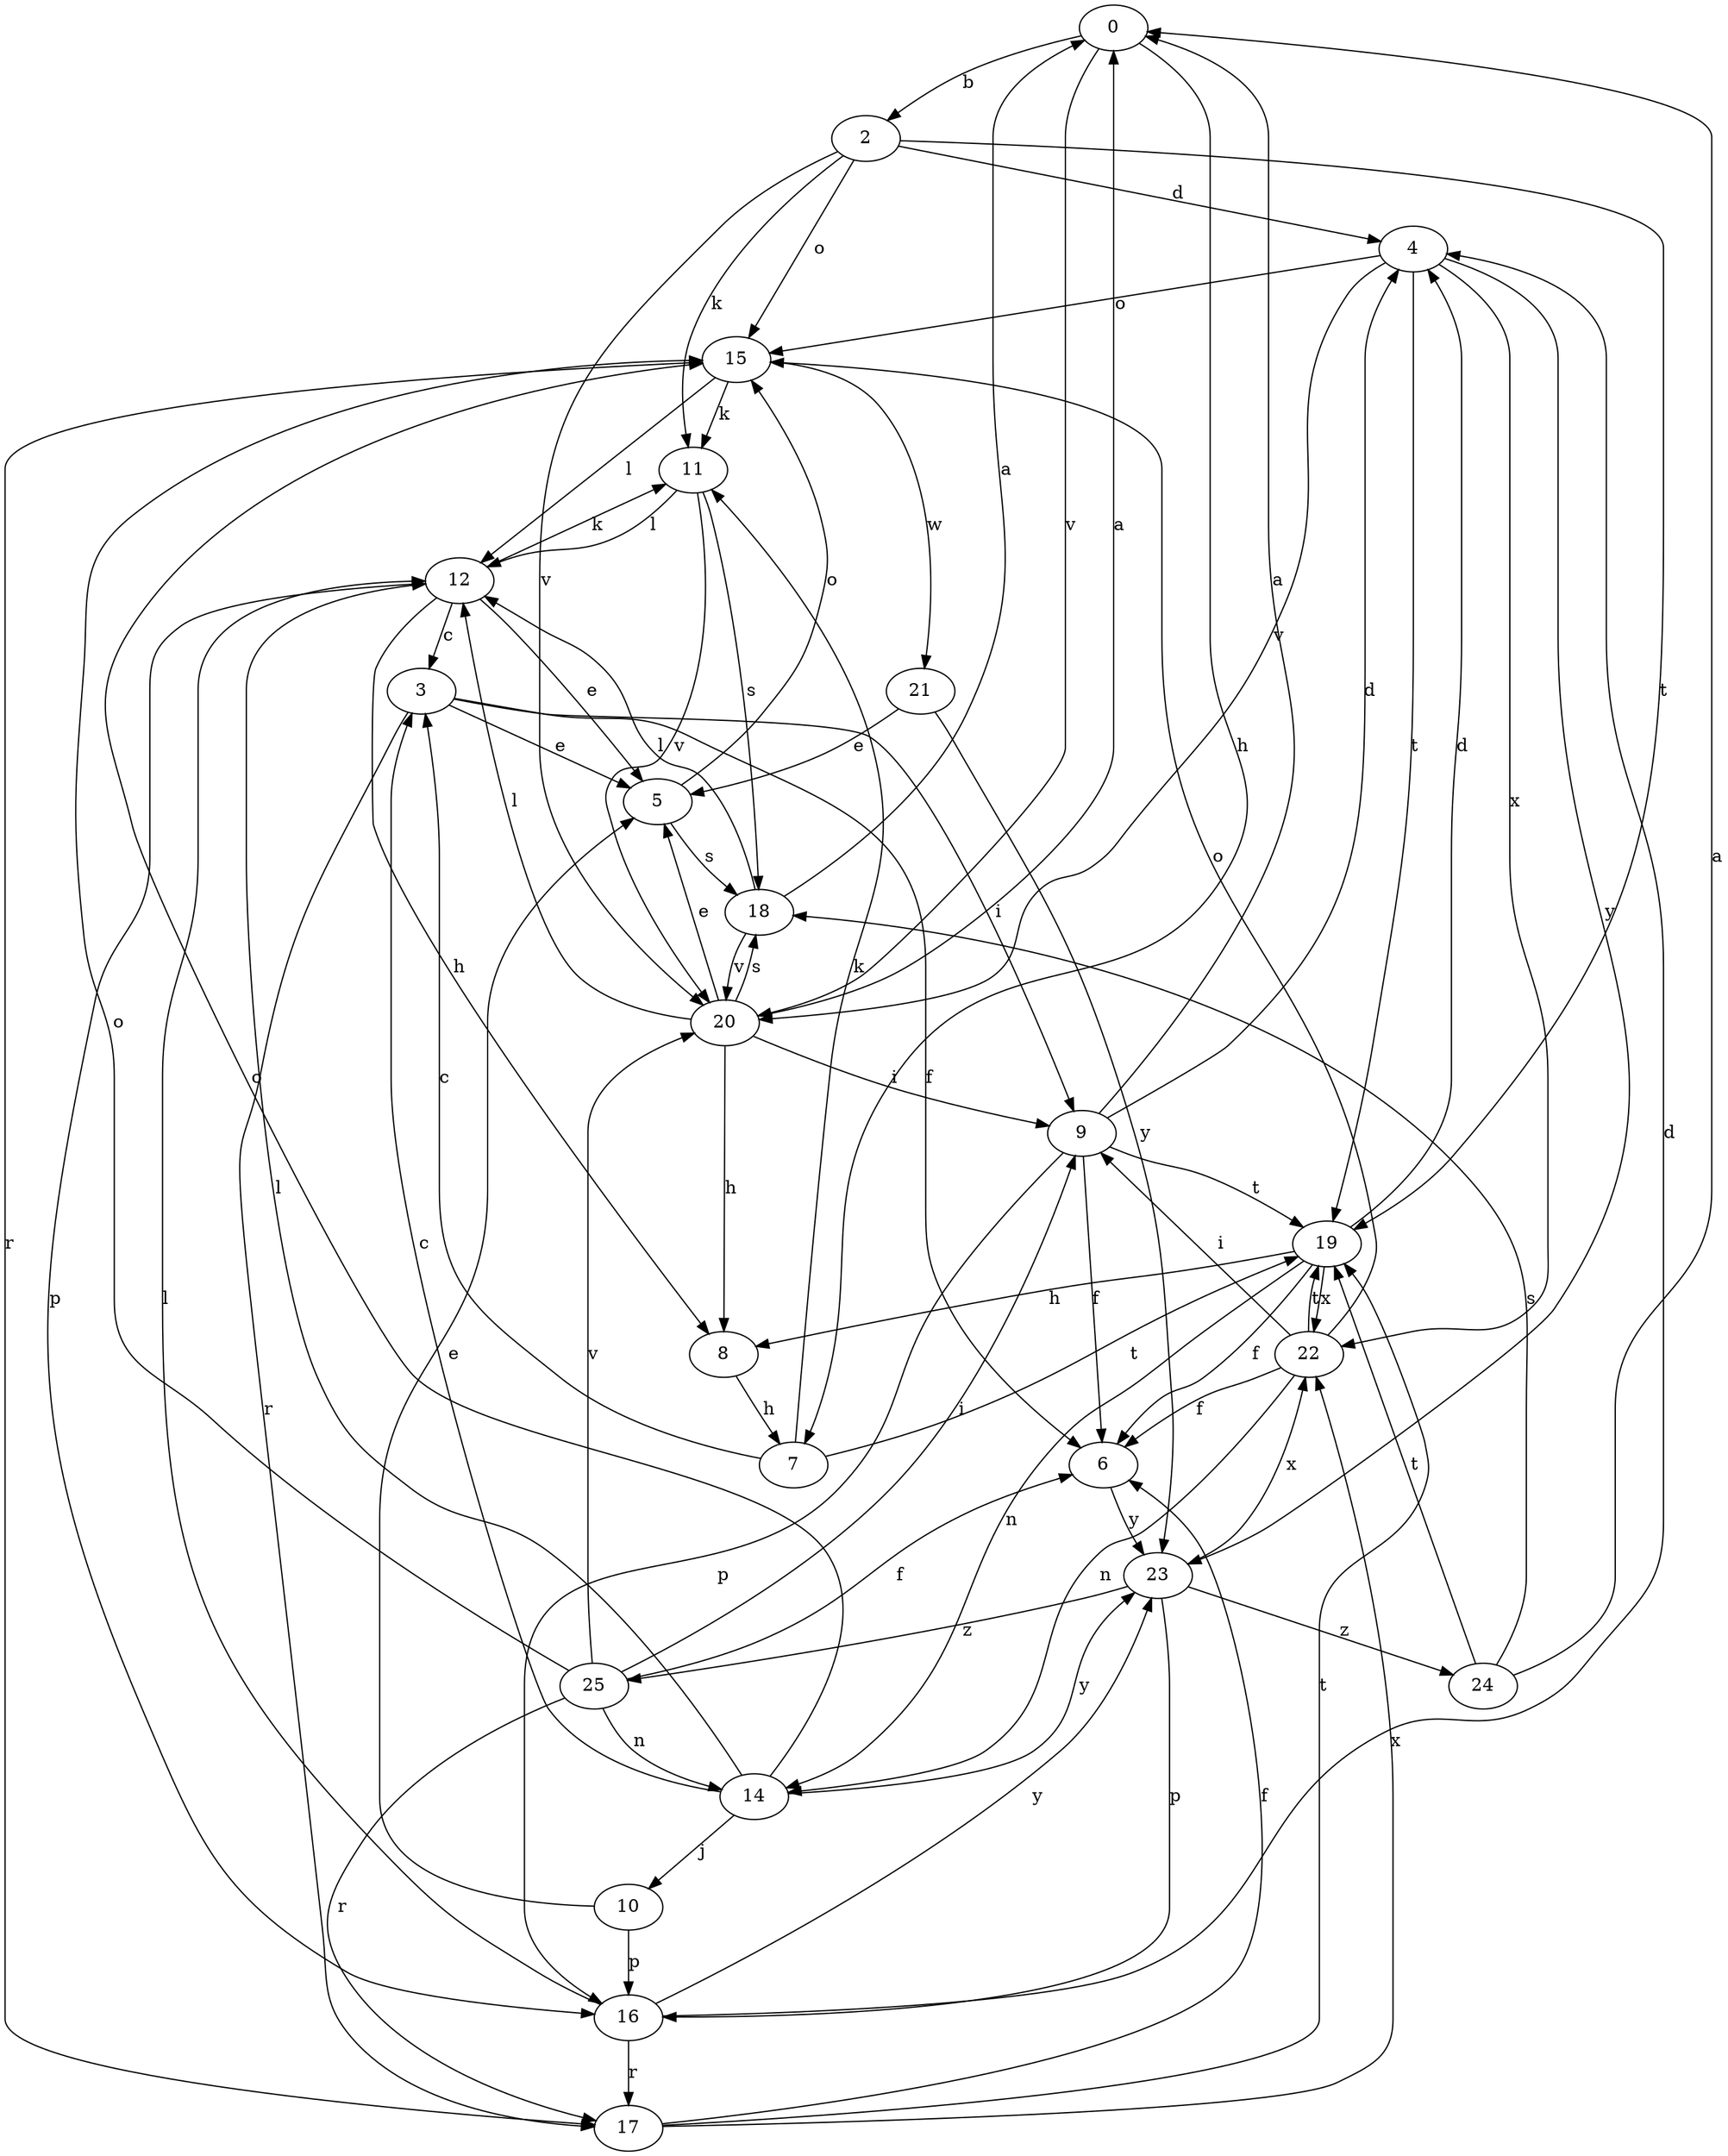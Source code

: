 strict digraph  {
0;
2;
3;
4;
5;
6;
7;
8;
9;
10;
11;
12;
14;
15;
16;
17;
18;
19;
20;
21;
22;
23;
24;
25;
0 -> 2  [label=b];
0 -> 7  [label=h];
0 -> 20  [label=v];
2 -> 4  [label=d];
2 -> 11  [label=k];
2 -> 15  [label=o];
2 -> 19  [label=t];
2 -> 20  [label=v];
3 -> 5  [label=e];
3 -> 6  [label=f];
3 -> 9  [label=i];
3 -> 17  [label=r];
4 -> 15  [label=o];
4 -> 19  [label=t];
4 -> 20  [label=v];
4 -> 22  [label=x];
4 -> 23  [label=y];
5 -> 15  [label=o];
5 -> 18  [label=s];
6 -> 23  [label=y];
7 -> 3  [label=c];
7 -> 11  [label=k];
7 -> 19  [label=t];
8 -> 7  [label=h];
9 -> 0  [label=a];
9 -> 4  [label=d];
9 -> 6  [label=f];
9 -> 16  [label=p];
9 -> 19  [label=t];
10 -> 5  [label=e];
10 -> 16  [label=p];
11 -> 12  [label=l];
11 -> 18  [label=s];
11 -> 20  [label=v];
12 -> 3  [label=c];
12 -> 5  [label=e];
12 -> 8  [label=h];
12 -> 11  [label=k];
12 -> 16  [label=p];
14 -> 3  [label=c];
14 -> 10  [label=j];
14 -> 12  [label=l];
14 -> 15  [label=o];
14 -> 23  [label=y];
15 -> 11  [label=k];
15 -> 12  [label=l];
15 -> 17  [label=r];
15 -> 21  [label=w];
16 -> 4  [label=d];
16 -> 12  [label=l];
16 -> 17  [label=r];
16 -> 23  [label=y];
17 -> 6  [label=f];
17 -> 19  [label=t];
17 -> 22  [label=x];
18 -> 0  [label=a];
18 -> 12  [label=l];
18 -> 20  [label=v];
19 -> 4  [label=d];
19 -> 6  [label=f];
19 -> 8  [label=h];
19 -> 14  [label=n];
19 -> 22  [label=x];
20 -> 0  [label=a];
20 -> 5  [label=e];
20 -> 8  [label=h];
20 -> 9  [label=i];
20 -> 12  [label=l];
20 -> 18  [label=s];
21 -> 5  [label=e];
21 -> 23  [label=y];
22 -> 6  [label=f];
22 -> 9  [label=i];
22 -> 14  [label=n];
22 -> 15  [label=o];
22 -> 19  [label=t];
23 -> 16  [label=p];
23 -> 22  [label=x];
23 -> 24  [label=z];
23 -> 25  [label=z];
24 -> 0  [label=a];
24 -> 18  [label=s];
24 -> 19  [label=t];
25 -> 6  [label=f];
25 -> 9  [label=i];
25 -> 14  [label=n];
25 -> 15  [label=o];
25 -> 17  [label=r];
25 -> 20  [label=v];
}
